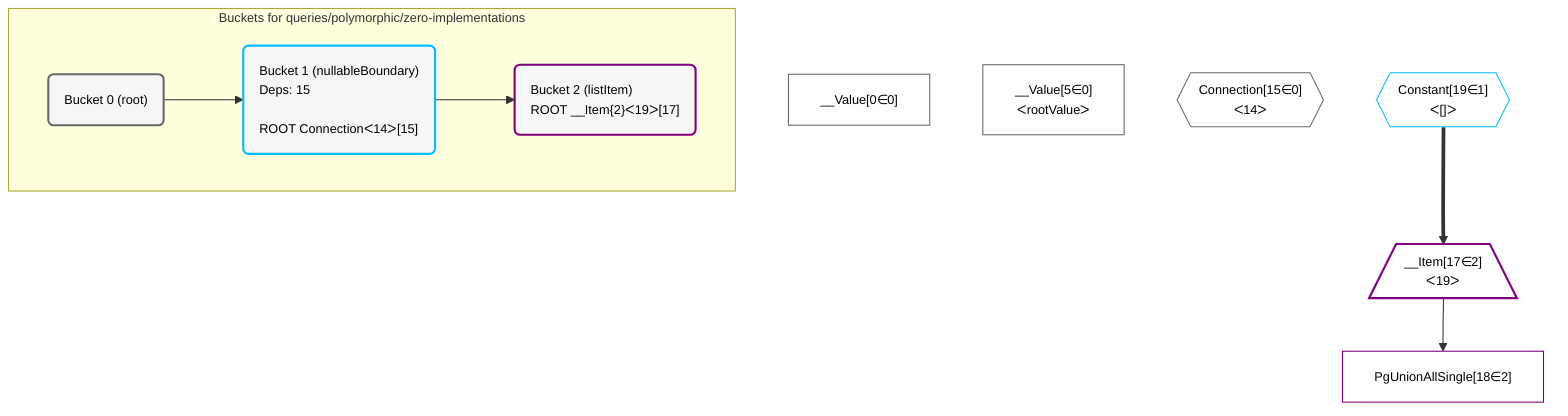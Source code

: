 %%{init: {'themeVariables': { 'fontSize': '12px'}}}%%
graph TD
    classDef path fill:#eee,stroke:#000,color:#000
    classDef plan fill:#fff,stroke-width:1px,color:#000
    classDef itemplan fill:#fff,stroke-width:2px,color:#000
    classDef unbatchedplan fill:#dff,stroke-width:1px,color:#000
    classDef sideeffectplan fill:#fcc,stroke-width:2px,color:#000
    classDef bucket fill:#f6f6f6,color:#000,stroke-width:2px,text-align:left


    %% plan dependencies
    __Value0["__Value[0∈0]"]:::plan
    __Value5["__Value[5∈0]<br />ᐸrootValueᐳ"]:::plan
    Connection15{{"Connection[15∈0]<br />ᐸ14ᐳ"}}:::plan
    Constant19{{"Constant[19∈1]<br />ᐸ[]ᐳ"}}:::plan
    __Item17[/"__Item[17∈2]<br />ᐸ19ᐳ"\]:::itemplan
    Constant19 ==> __Item17
    PgUnionAllSingle18["PgUnionAllSingle[18∈2]"]:::plan
    __Item17 --> PgUnionAllSingle18

    %% define steps

    subgraph "Buckets for queries/polymorphic/zero-implementations"
    Bucket0("Bucket 0 (root)"):::bucket
    classDef bucket0 stroke:#696969
    class Bucket0,__Value0,__Value5,Connection15 bucket0
    Bucket1("Bucket 1 (nullableBoundary)<br />Deps: 15<br /><br />ROOT Connectionᐸ14ᐳ[15]"):::bucket
    classDef bucket1 stroke:#00bfff
    class Bucket1,Constant19 bucket1
    Bucket2("Bucket 2 (listItem)<br />ROOT __Item{2}ᐸ19ᐳ[17]"):::bucket
    classDef bucket2 stroke:#7f007f
    class Bucket2,__Item17,PgUnionAllSingle18 bucket2
    Bucket0 --> Bucket1
    Bucket1 --> Bucket2
    end
